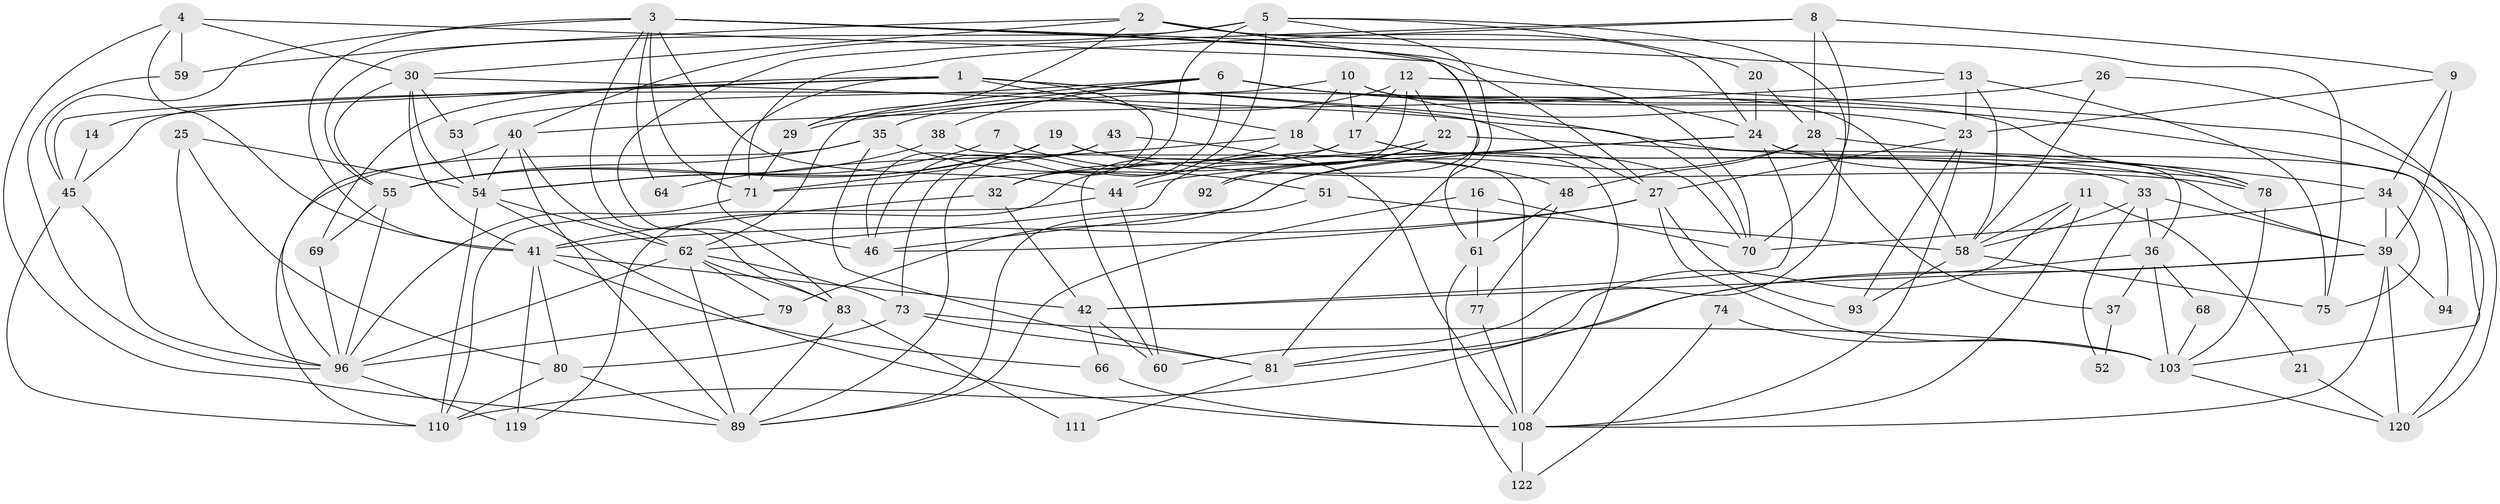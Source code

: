 // Generated by graph-tools (version 1.1) at 2025/52/02/27/25 19:52:07]
// undirected, 82 vertices, 204 edges
graph export_dot {
graph [start="1"]
  node [color=gray90,style=filled];
  1 [super="+85"];
  2 [super="+87"];
  3 [super="+31"];
  4 [super="+112"];
  5 [super="+15"];
  6 [super="+47"];
  7;
  8 [super="+123"];
  9;
  10;
  11;
  12 [super="+82"];
  13 [super="+65"];
  14;
  16;
  17 [super="+63"];
  18 [super="+107"];
  19 [super="+90"];
  20;
  21;
  22 [super="+95"];
  23 [super="+72"];
  24 [super="+56"];
  25;
  26;
  27 [super="+102"];
  28 [super="+100"];
  29;
  30;
  32 [super="+84"];
  33 [super="+99"];
  34;
  35 [super="+118"];
  36 [super="+124"];
  37;
  38;
  39 [super="+76"];
  40 [super="+49"];
  41 [super="+57"];
  42 [super="+67"];
  43;
  44;
  45 [super="+109"];
  46 [super="+50"];
  48 [super="+115"];
  51;
  52;
  53;
  54 [super="+98"];
  55 [super="+101"];
  58 [super="+88"];
  59 [super="+91"];
  60 [super="+86"];
  61 [super="+97"];
  62 [super="+104"];
  64;
  66;
  68;
  69;
  70;
  71 [super="+114"];
  73 [super="+117"];
  74;
  75;
  77;
  78;
  79;
  80 [super="+121"];
  81 [super="+106"];
  83;
  89 [super="+105"];
  92;
  93;
  94;
  96 [super="+125"];
  103 [super="+116"];
  108 [super="+113"];
  110;
  111;
  119;
  120;
  122;
  1 -- 14;
  1 -- 18;
  1 -- 69;
  1 -- 73;
  1 -- 36;
  1 -- 45;
  1 -- 27;
  1 -- 46;
  2 -- 30;
  2 -- 24;
  2 -- 59;
  2 -- 92;
  2 -- 75;
  2 -- 29;
  3 -- 70;
  3 -- 13;
  3 -- 64;
  3 -- 83;
  3 -- 44;
  3 -- 41;
  3 -- 61;
  3 -- 45;
  3 -- 71;
  4 -- 30;
  4 -- 27;
  4 -- 59;
  4 -- 41;
  4 -- 89;
  5 -- 55;
  5 -- 20;
  5 -- 60;
  5 -- 81;
  5 -- 40;
  5 -- 89;
  5 -- 32;
  6 -- 32;
  6 -- 38;
  6 -- 53;
  6 -- 78;
  6 -- 94;
  6 -- 62;
  6 -- 29;
  6 -- 24;
  7 -- 54 [weight=2];
  7 -- 48;
  8 -- 83;
  8 -- 70;
  8 -- 28;
  8 -- 9;
  8 -- 71;
  9 -- 23;
  9 -- 39;
  9 -- 34;
  10 -- 17;
  10 -- 23;
  10 -- 45;
  10 -- 58;
  10 -- 18;
  11 -- 21;
  11 -- 58;
  11 -- 108;
  11 -- 81;
  12 -- 60;
  12 -- 120;
  12 -- 17;
  12 -- 22;
  12 -- 35;
  13 -- 75;
  13 -- 23;
  13 -- 58;
  13 -- 40;
  14 -- 45;
  16 -- 70;
  16 -- 89;
  16 -- 61;
  17 -- 33;
  17 -- 119;
  17 -- 39;
  17 -- 71;
  18 -- 32;
  18 -- 64;
  18 -- 108;
  19 -- 70 [weight=2];
  19 -- 78;
  19 -- 55;
  19 -- 54;
  19 -- 46;
  20 -- 24;
  20 -- 28;
  21 -- 120;
  22 -- 78;
  22 -- 62;
  22 -- 44;
  22 -- 92;
  23 -- 93;
  23 -- 108;
  23 -- 27;
  24 -- 78;
  24 -- 42;
  24 -- 120;
  24 -- 44;
  24 -- 79;
  25 -- 80;
  25 -- 96;
  25 -- 54;
  26 -- 58;
  26 -- 103;
  26 -- 29;
  27 -- 93;
  27 -- 103;
  27 -- 41;
  27 -- 46;
  28 -- 34;
  28 -- 37;
  28 -- 48;
  28 -- 46;
  29 -- 71;
  30 -- 53;
  30 -- 70;
  30 -- 55;
  30 -- 41;
  30 -- 54;
  32 -- 41;
  32 -- 42;
  33 -- 58;
  33 -- 52;
  33 -- 36;
  33 -- 39;
  34 -- 70;
  34 -- 75;
  34 -- 39;
  35 -- 51;
  35 -- 55;
  35 -- 110;
  35 -- 81;
  36 -- 110;
  36 -- 68;
  36 -- 37;
  36 -- 103;
  37 -- 52;
  38 -- 55;
  38 -- 108;
  39 -- 120;
  39 -- 94;
  39 -- 42;
  39 -- 81;
  39 -- 108;
  40 -- 96;
  40 -- 62;
  40 -- 89;
  40 -- 54;
  41 -- 80;
  41 -- 66 [weight=2];
  41 -- 119;
  41 -- 42;
  42 -- 66;
  42 -- 60;
  43 -- 46;
  43 -- 108;
  43 -- 71;
  44 -- 60;
  44 -- 110;
  45 -- 110;
  45 -- 96;
  48 -- 77;
  48 -- 61;
  51 -- 58;
  51 -- 89;
  53 -- 54;
  54 -- 110;
  54 -- 108;
  54 -- 62;
  55 -- 96;
  55 -- 69;
  58 -- 93;
  58 -- 75;
  59 -- 96;
  61 -- 77;
  61 -- 122;
  62 -- 83;
  62 -- 96;
  62 -- 89;
  62 -- 73;
  62 -- 79;
  66 -- 108;
  68 -- 103;
  69 -- 96;
  71 -- 96;
  73 -- 81;
  73 -- 103;
  73 -- 80;
  74 -- 122;
  74 -- 103;
  77 -- 108;
  78 -- 103;
  79 -- 96;
  80 -- 89;
  80 -- 110;
  81 -- 111;
  83 -- 111;
  83 -- 89;
  96 -- 119;
  103 -- 120;
  108 -- 122;
}
